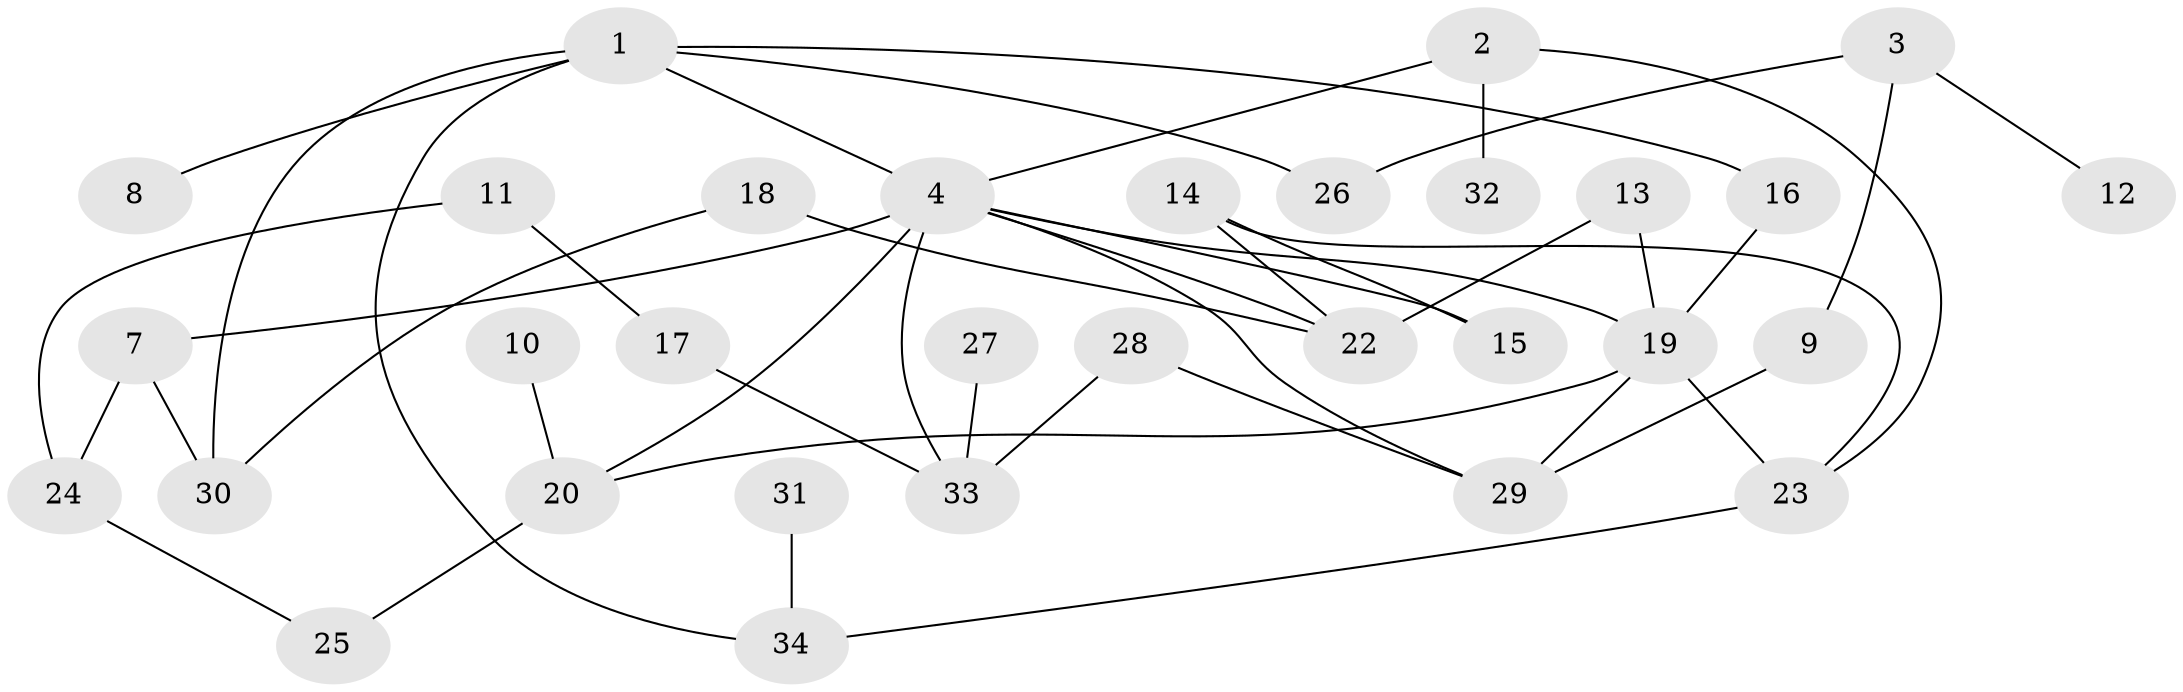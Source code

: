 // original degree distribution, {5: 0.09090909090909091, 3: 0.2, 2: 0.2727272727272727, 0: 0.03636363636363636, 1: 0.2727272727272727, 4: 0.09090909090909091, 7: 0.01818181818181818, 6: 0.01818181818181818}
// Generated by graph-tools (version 1.1) at 2025/48/03/04/25 22:48:28]
// undirected, 31 vertices, 44 edges
graph export_dot {
  node [color=gray90,style=filled];
  1;
  2;
  3;
  4;
  7;
  8;
  9;
  10;
  11;
  12;
  13;
  14;
  15;
  16;
  17;
  18;
  19;
  20;
  22;
  23;
  24;
  25;
  26;
  27;
  28;
  29;
  30;
  31;
  32;
  33;
  34;
  1 -- 4 [weight=1.0];
  1 -- 8 [weight=1.0];
  1 -- 16 [weight=1.0];
  1 -- 26 [weight=1.0];
  1 -- 30 [weight=1.0];
  1 -- 34 [weight=1.0];
  2 -- 4 [weight=1.0];
  2 -- 23 [weight=1.0];
  2 -- 32 [weight=1.0];
  3 -- 9 [weight=1.0];
  3 -- 12 [weight=1.0];
  3 -- 26 [weight=1.0];
  4 -- 7 [weight=2.0];
  4 -- 15 [weight=1.0];
  4 -- 19 [weight=1.0];
  4 -- 20 [weight=1.0];
  4 -- 22 [weight=1.0];
  4 -- 29 [weight=1.0];
  4 -- 33 [weight=1.0];
  7 -- 24 [weight=1.0];
  7 -- 30 [weight=1.0];
  9 -- 29 [weight=1.0];
  10 -- 20 [weight=1.0];
  11 -- 17 [weight=1.0];
  11 -- 24 [weight=1.0];
  13 -- 19 [weight=1.0];
  13 -- 22 [weight=1.0];
  14 -- 15 [weight=1.0];
  14 -- 22 [weight=1.0];
  14 -- 23 [weight=1.0];
  16 -- 19 [weight=1.0];
  17 -- 33 [weight=1.0];
  18 -- 22 [weight=1.0];
  18 -- 30 [weight=1.0];
  19 -- 20 [weight=1.0];
  19 -- 23 [weight=1.0];
  19 -- 29 [weight=1.0];
  20 -- 25 [weight=1.0];
  23 -- 34 [weight=1.0];
  24 -- 25 [weight=1.0];
  27 -- 33 [weight=1.0];
  28 -- 29 [weight=1.0];
  28 -- 33 [weight=1.0];
  31 -- 34 [weight=1.0];
}
